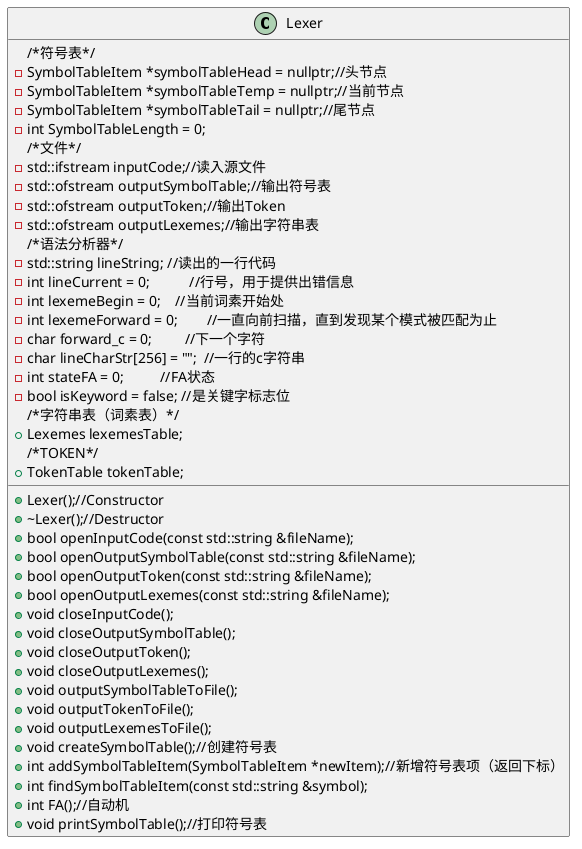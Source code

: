 @startuml

class Lexer {
    /*符号表*/
    -SymbolTableItem *symbolTableHead = nullptr;//头节点
    -SymbolTableItem *symbolTableTemp = nullptr;//当前节点
    -SymbolTableItem *symbolTableTail = nullptr;//尾节点
    -int SymbolTableLength = 0;
    /*文件*/
    -std::ifstream inputCode;//读入源文件
    -std::ofstream outputSymbolTable;//输出符号表
    -std::ofstream outputToken;//输出Token
    -std::ofstream outputLexemes;//输出字符串表
    /*语法分析器*/
    -std::string lineString; //读出的一行代码
    -int lineCurrent = 0;           //行号，用于提供出错信息
    -int lexemeBegin = 0;    //当前词素开始处
    -int lexemeForward = 0;        //一直向前扫描，直到发现某个模式被匹配为止
    -char forward_c = 0;         //下一个字符
    -char lineCharStr[256] = "";  //一行的c字符串
    -int stateFA = 0;          //FA状态
    -bool isKeyword = false; //是关键字标志位
    /*字符串表（词素表）*/
    +Lexemes lexemesTable;
    /*TOKEN*/
    +TokenTable tokenTable;
    +Lexer();//Constructor
    +~Lexer();//Destructor
    +bool openInputCode(const std::string &fileName);
    +bool openOutputSymbolTable(const std::string &fileName);
    +bool openOutputToken(const std::string &fileName);
    +bool openOutputLexemes(const std::string &fileName);
    +void closeInputCode();
    +void closeOutputSymbolTable();
    +void closeOutputToken();
    +void closeOutputLexemes();
    +void outputSymbolTableToFile();
    +void outputTokenToFile();
    +void outputLexemesToFile();
    +void createSymbolTable();//创建符号表
    +int addSymbolTableItem(SymbolTableItem *newItem);//新增符号表项（返回下标）
    +int findSymbolTableItem(const std::string &symbol);
    +int FA();//自动机
    +void printSymbolTable();//打印符号表
}

@enduml